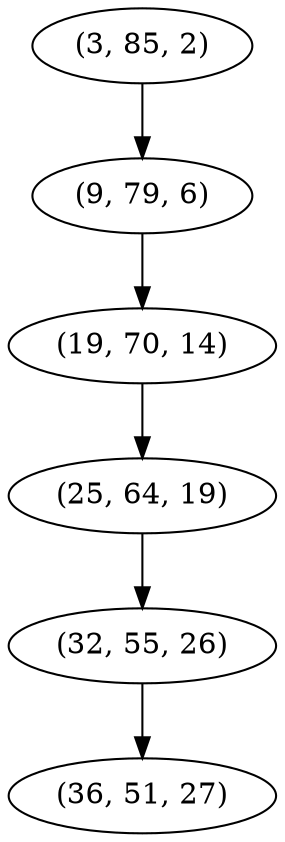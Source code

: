 digraph tree {
    "(3, 85, 2)";
    "(9, 79, 6)";
    "(19, 70, 14)";
    "(25, 64, 19)";
    "(32, 55, 26)";
    "(36, 51, 27)";
    "(3, 85, 2)" -> "(9, 79, 6)";
    "(9, 79, 6)" -> "(19, 70, 14)";
    "(19, 70, 14)" -> "(25, 64, 19)";
    "(25, 64, 19)" -> "(32, 55, 26)";
    "(32, 55, 26)" -> "(36, 51, 27)";
}
